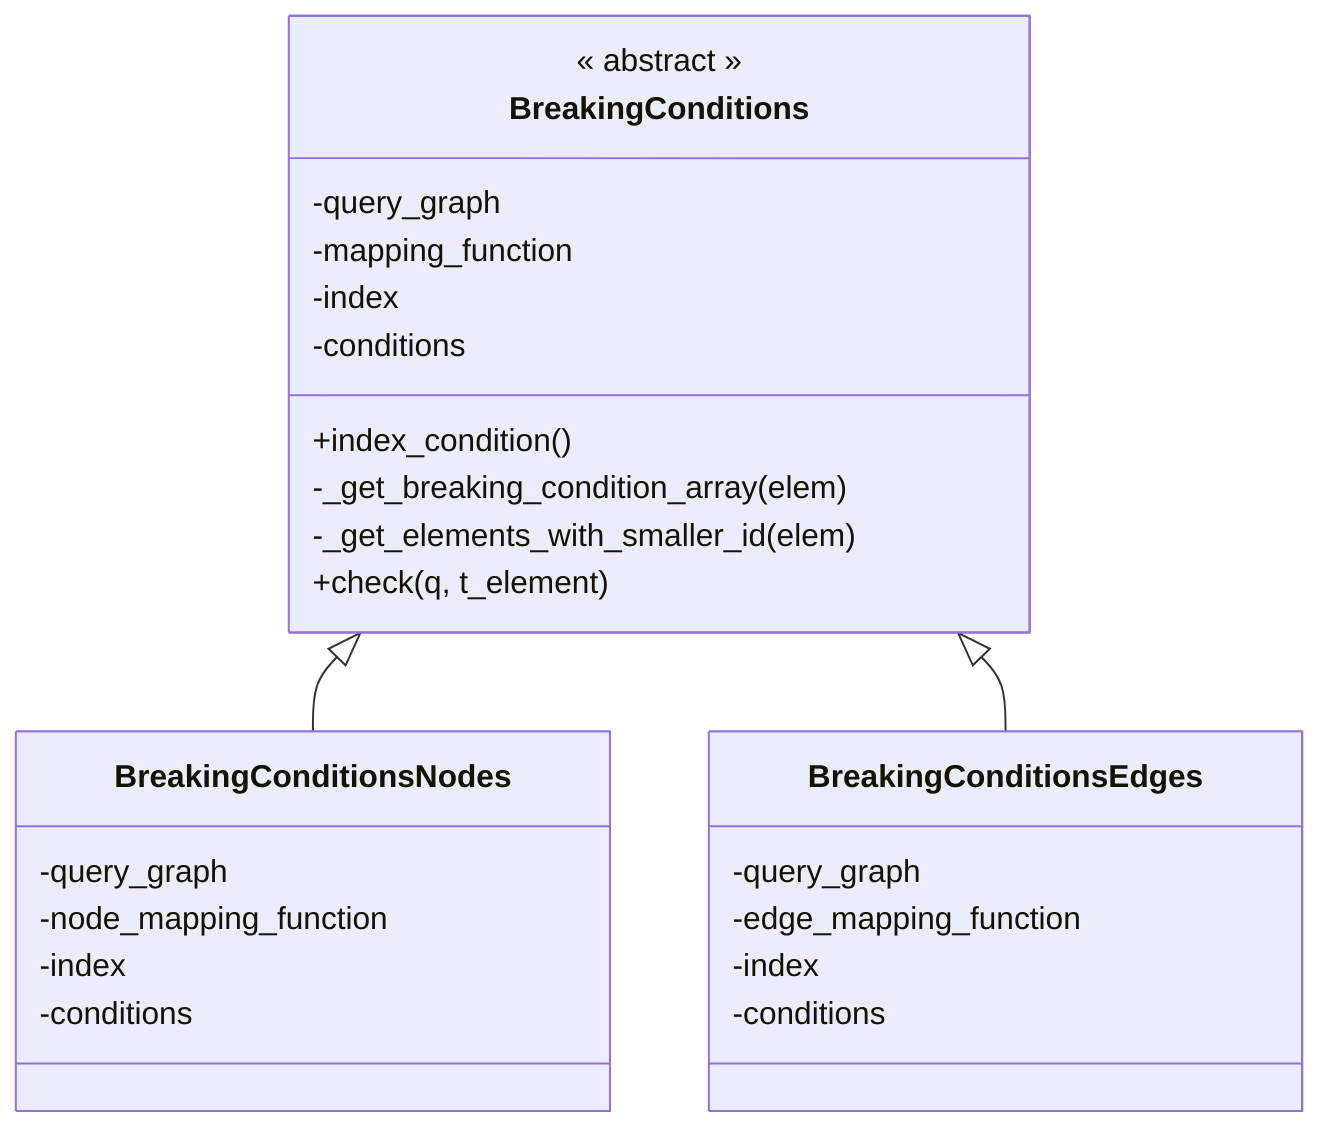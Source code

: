 classDiagram
    class BreakingConditions {
        << abstract >>
        -query_graph
        -mapping_function
        -index
        -conditions
        +index_condition()
        -_get_breaking_condition_array(elem)
        -_get_elements_with_smaller_id(elem)
        +check(q, t_element)
    }
    class BreakingConditionsNodes {
        -query_graph
        -node_mapping_function
        -index
        -conditions
    }
    class BreakingConditionsEdges {
        -query_graph
        -edge_mapping_function
        -index
        -conditions
    }

    BreakingConditions <|-- BreakingConditionsNodes
    BreakingConditions <|-- BreakingConditionsEdges